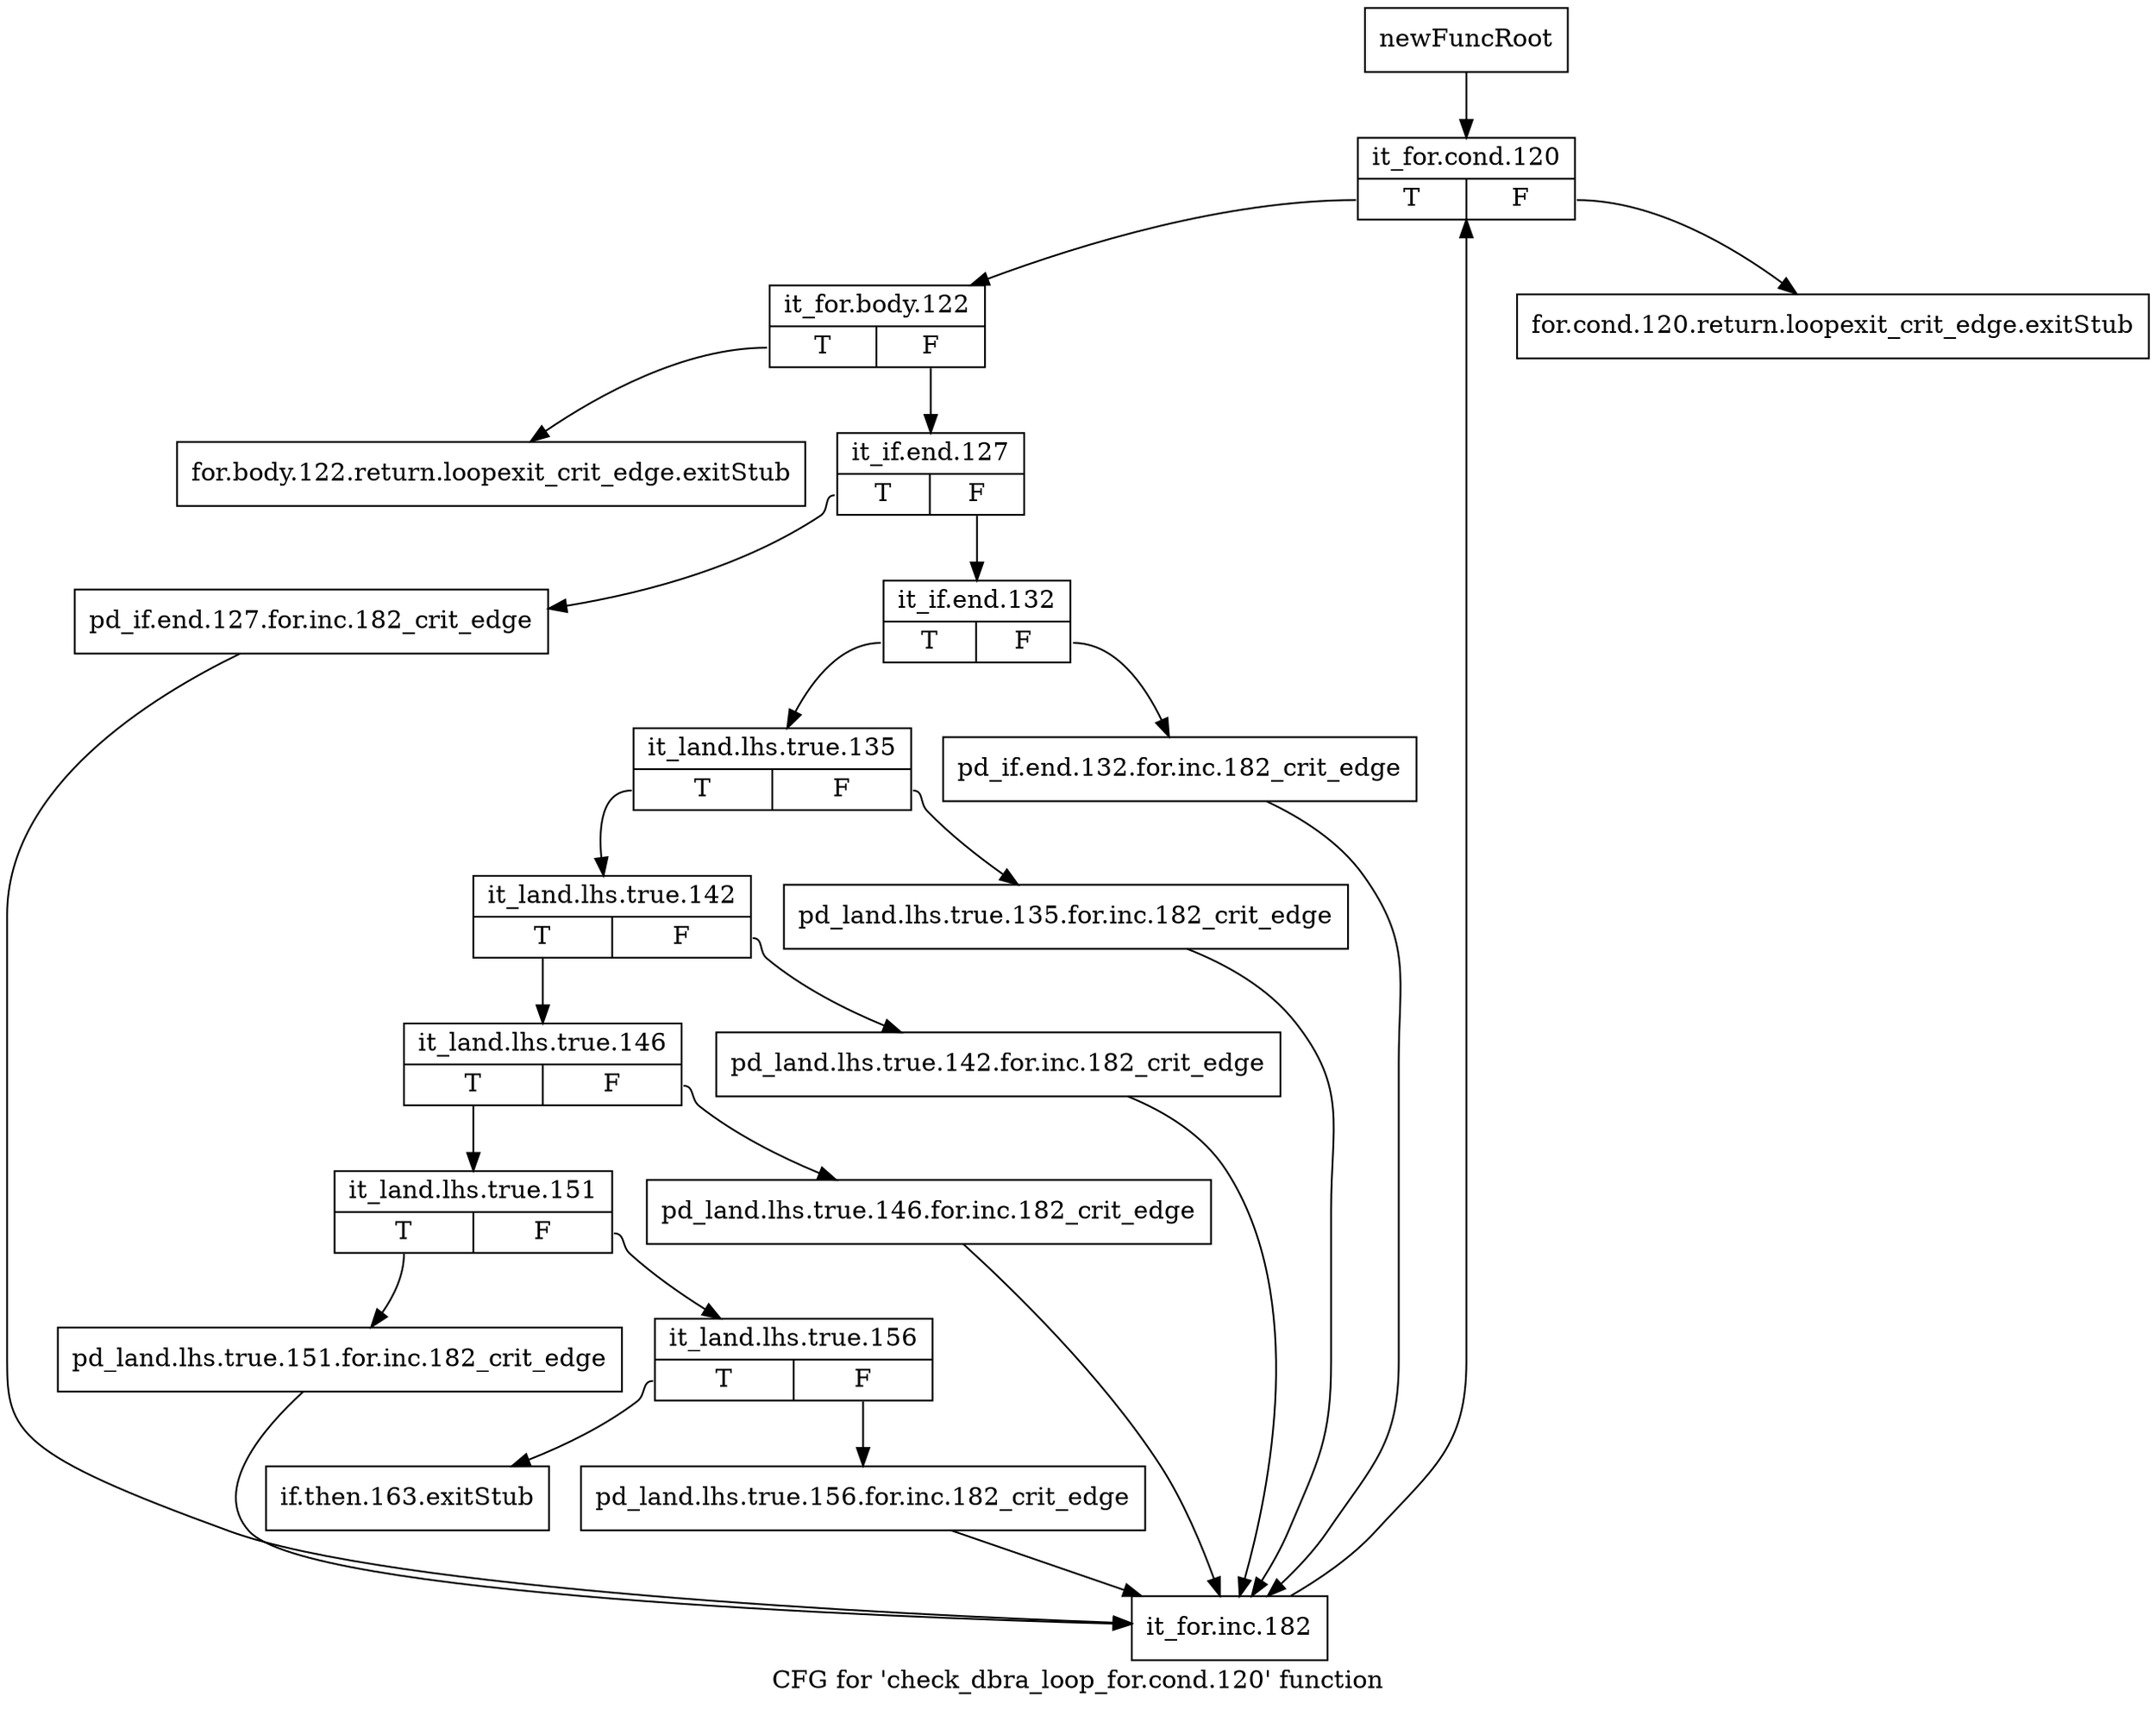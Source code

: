 digraph "CFG for 'check_dbra_loop_for.cond.120' function" {
	label="CFG for 'check_dbra_loop_for.cond.120' function";

	Node0xb620fa0 [shape=record,label="{newFuncRoot}"];
	Node0xb620fa0 -> Node0xb632dd0;
	Node0xb620ff0 [shape=record,label="{for.cond.120.return.loopexit_crit_edge.exitStub}"];
	Node0xb632d30 [shape=record,label="{for.body.122.return.loopexit_crit_edge.exitStub}"];
	Node0xb632d80 [shape=record,label="{if.then.163.exitStub}"];
	Node0xb632dd0 [shape=record,label="{it_for.cond.120|{<s0>T|<s1>F}}"];
	Node0xb632dd0:s0 -> Node0xb632e20;
	Node0xb632dd0:s1 -> Node0xb620ff0;
	Node0xb632e20 [shape=record,label="{it_for.body.122|{<s0>T|<s1>F}}"];
	Node0xb632e20:s0 -> Node0xb632d30;
	Node0xb632e20:s1 -> Node0xb632e70;
	Node0xb632e70 [shape=record,label="{it_if.end.127|{<s0>T|<s1>F}}"];
	Node0xb632e70:s0 -> Node0xb633280;
	Node0xb632e70:s1 -> Node0xb632ec0;
	Node0xb632ec0 [shape=record,label="{it_if.end.132|{<s0>T|<s1>F}}"];
	Node0xb632ec0:s0 -> Node0xb632f60;
	Node0xb632ec0:s1 -> Node0xb632f10;
	Node0xb632f10 [shape=record,label="{pd_if.end.132.for.inc.182_crit_edge}"];
	Node0xb632f10 -> Node0xb6332d0;
	Node0xb632f60 [shape=record,label="{it_land.lhs.true.135|{<s0>T|<s1>F}}"];
	Node0xb632f60:s0 -> Node0xb633000;
	Node0xb632f60:s1 -> Node0xb632fb0;
	Node0xb632fb0 [shape=record,label="{pd_land.lhs.true.135.for.inc.182_crit_edge}"];
	Node0xb632fb0 -> Node0xb6332d0;
	Node0xb633000 [shape=record,label="{it_land.lhs.true.142|{<s0>T|<s1>F}}"];
	Node0xb633000:s0 -> Node0xb6330a0;
	Node0xb633000:s1 -> Node0xb633050;
	Node0xb633050 [shape=record,label="{pd_land.lhs.true.142.for.inc.182_crit_edge}"];
	Node0xb633050 -> Node0xb6332d0;
	Node0xb6330a0 [shape=record,label="{it_land.lhs.true.146|{<s0>T|<s1>F}}"];
	Node0xb6330a0:s0 -> Node0xb633140;
	Node0xb6330a0:s1 -> Node0xb6330f0;
	Node0xb6330f0 [shape=record,label="{pd_land.lhs.true.146.for.inc.182_crit_edge}"];
	Node0xb6330f0 -> Node0xb6332d0;
	Node0xb633140 [shape=record,label="{it_land.lhs.true.151|{<s0>T|<s1>F}}"];
	Node0xb633140:s0 -> Node0xb633230;
	Node0xb633140:s1 -> Node0xb633190;
	Node0xb633190 [shape=record,label="{it_land.lhs.true.156|{<s0>T|<s1>F}}"];
	Node0xb633190:s0 -> Node0xb632d80;
	Node0xb633190:s1 -> Node0xb6331e0;
	Node0xb6331e0 [shape=record,label="{pd_land.lhs.true.156.for.inc.182_crit_edge}"];
	Node0xb6331e0 -> Node0xb6332d0;
	Node0xb633230 [shape=record,label="{pd_land.lhs.true.151.for.inc.182_crit_edge}"];
	Node0xb633230 -> Node0xb6332d0;
	Node0xb633280 [shape=record,label="{pd_if.end.127.for.inc.182_crit_edge}"];
	Node0xb633280 -> Node0xb6332d0;
	Node0xb6332d0 [shape=record,label="{it_for.inc.182}"];
	Node0xb6332d0 -> Node0xb632dd0;
}
